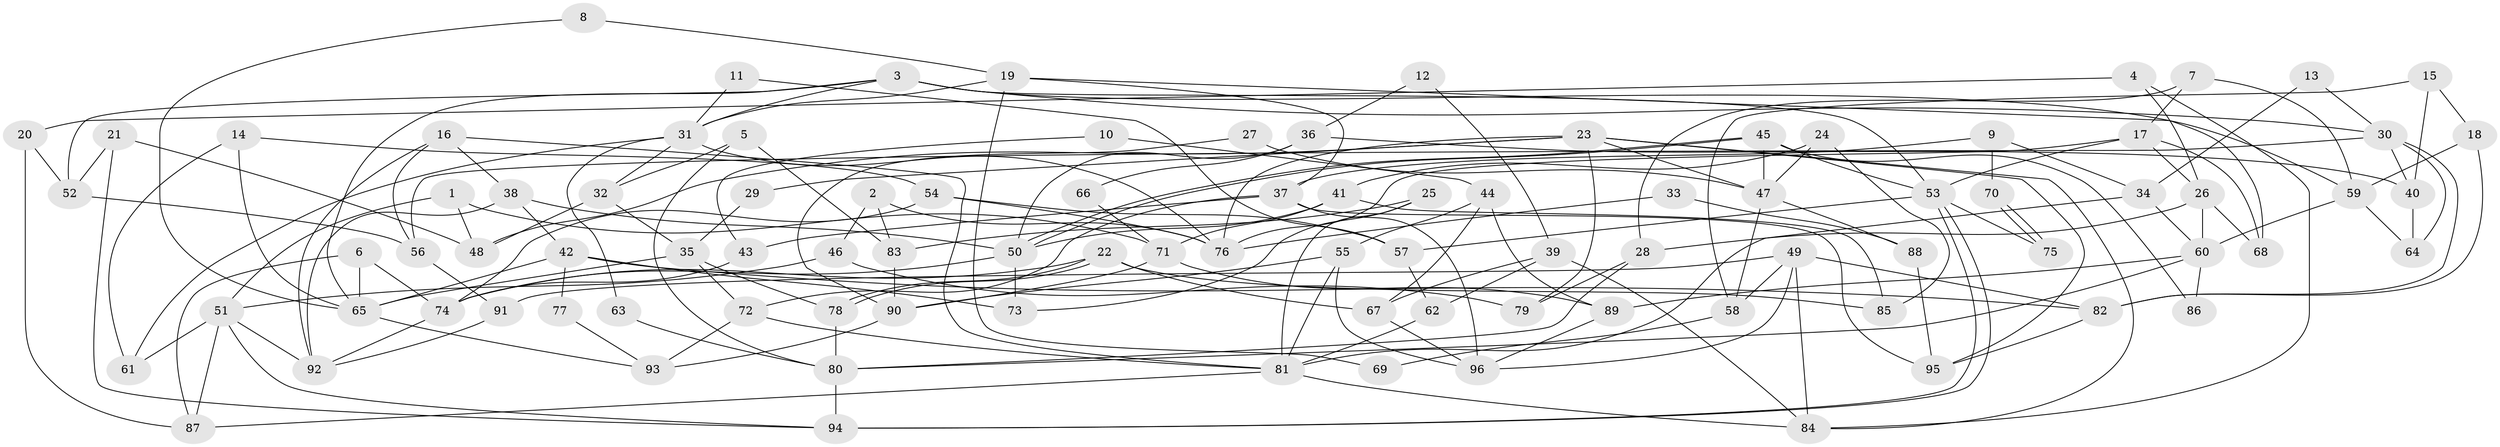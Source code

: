 // coarse degree distribution, {6: 0.11666666666666667, 3: 0.15, 8: 0.15, 5: 0.16666666666666666, 7: 0.1, 2: 0.11666666666666667, 4: 0.18333333333333332, 9: 0.016666666666666666}
// Generated by graph-tools (version 1.1) at 2025/41/03/06/25 10:41:54]
// undirected, 96 vertices, 192 edges
graph export_dot {
graph [start="1"]
  node [color=gray90,style=filled];
  1;
  2;
  3;
  4;
  5;
  6;
  7;
  8;
  9;
  10;
  11;
  12;
  13;
  14;
  15;
  16;
  17;
  18;
  19;
  20;
  21;
  22;
  23;
  24;
  25;
  26;
  27;
  28;
  29;
  30;
  31;
  32;
  33;
  34;
  35;
  36;
  37;
  38;
  39;
  40;
  41;
  42;
  43;
  44;
  45;
  46;
  47;
  48;
  49;
  50;
  51;
  52;
  53;
  54;
  55;
  56;
  57;
  58;
  59;
  60;
  61;
  62;
  63;
  64;
  65;
  66;
  67;
  68;
  69;
  70;
  71;
  72;
  73;
  74;
  75;
  76;
  77;
  78;
  79;
  80;
  81;
  82;
  83;
  84;
  85;
  86;
  87;
  88;
  89;
  90;
  91;
  92;
  93;
  94;
  95;
  96;
  1 -- 48;
  1 -- 71;
  1 -- 51;
  2 -- 46;
  2 -- 83;
  2 -- 76;
  3 -- 59;
  3 -- 31;
  3 -- 30;
  3 -- 52;
  3 -- 53;
  3 -- 65;
  4 -- 26;
  4 -- 84;
  4 -- 20;
  5 -- 32;
  5 -- 80;
  5 -- 83;
  6 -- 65;
  6 -- 87;
  6 -- 74;
  7 -- 17;
  7 -- 28;
  7 -- 59;
  8 -- 65;
  8 -- 19;
  9 -- 37;
  9 -- 34;
  9 -- 70;
  10 -- 44;
  10 -- 43;
  11 -- 31;
  11 -- 57;
  12 -- 36;
  12 -- 39;
  13 -- 30;
  13 -- 34;
  14 -- 54;
  14 -- 65;
  14 -- 61;
  15 -- 58;
  15 -- 40;
  15 -- 18;
  16 -- 92;
  16 -- 81;
  16 -- 38;
  16 -- 56;
  17 -- 53;
  17 -- 76;
  17 -- 26;
  17 -- 68;
  18 -- 59;
  18 -- 82;
  19 -- 31;
  19 -- 37;
  19 -- 68;
  19 -- 69;
  20 -- 52;
  20 -- 87;
  21 -- 94;
  21 -- 52;
  21 -- 48;
  22 -- 78;
  22 -- 78;
  22 -- 74;
  22 -- 67;
  22 -- 85;
  23 -- 47;
  23 -- 48;
  23 -- 29;
  23 -- 76;
  23 -- 79;
  23 -- 84;
  23 -- 95;
  24 -- 41;
  24 -- 85;
  24 -- 47;
  25 -- 81;
  25 -- 73;
  25 -- 83;
  26 -- 68;
  26 -- 28;
  26 -- 60;
  27 -- 90;
  27 -- 47;
  28 -- 80;
  28 -- 79;
  29 -- 35;
  30 -- 82;
  30 -- 40;
  30 -- 56;
  30 -- 64;
  31 -- 61;
  31 -- 76;
  31 -- 32;
  31 -- 63;
  32 -- 35;
  32 -- 48;
  33 -- 76;
  33 -- 88;
  34 -- 60;
  34 -- 81;
  35 -- 65;
  35 -- 78;
  35 -- 72;
  36 -- 50;
  36 -- 40;
  36 -- 66;
  37 -- 72;
  37 -- 95;
  37 -- 43;
  37 -- 96;
  38 -- 50;
  38 -- 42;
  38 -- 92;
  39 -- 67;
  39 -- 84;
  39 -- 62;
  40 -- 64;
  41 -- 71;
  41 -- 50;
  41 -- 85;
  42 -- 82;
  42 -- 65;
  42 -- 73;
  42 -- 77;
  43 -- 74;
  44 -- 55;
  44 -- 67;
  44 -- 89;
  45 -- 53;
  45 -- 50;
  45 -- 50;
  45 -- 47;
  45 -- 86;
  46 -- 79;
  46 -- 51;
  47 -- 58;
  47 -- 88;
  49 -- 91;
  49 -- 84;
  49 -- 58;
  49 -- 82;
  49 -- 96;
  50 -- 74;
  50 -- 73;
  51 -- 92;
  51 -- 61;
  51 -- 87;
  51 -- 94;
  52 -- 56;
  53 -- 94;
  53 -- 94;
  53 -- 57;
  53 -- 75;
  54 -- 57;
  54 -- 76;
  54 -- 74;
  55 -- 81;
  55 -- 96;
  55 -- 90;
  56 -- 91;
  57 -- 62;
  58 -- 69;
  59 -- 60;
  59 -- 64;
  60 -- 89;
  60 -- 80;
  60 -- 86;
  62 -- 81;
  63 -- 80;
  65 -- 93;
  66 -- 71;
  67 -- 96;
  70 -- 75;
  70 -- 75;
  71 -- 90;
  71 -- 89;
  72 -- 93;
  72 -- 81;
  74 -- 92;
  77 -- 93;
  78 -- 80;
  80 -- 94;
  81 -- 87;
  81 -- 84;
  82 -- 95;
  83 -- 90;
  88 -- 95;
  89 -- 96;
  90 -- 93;
  91 -- 92;
}
